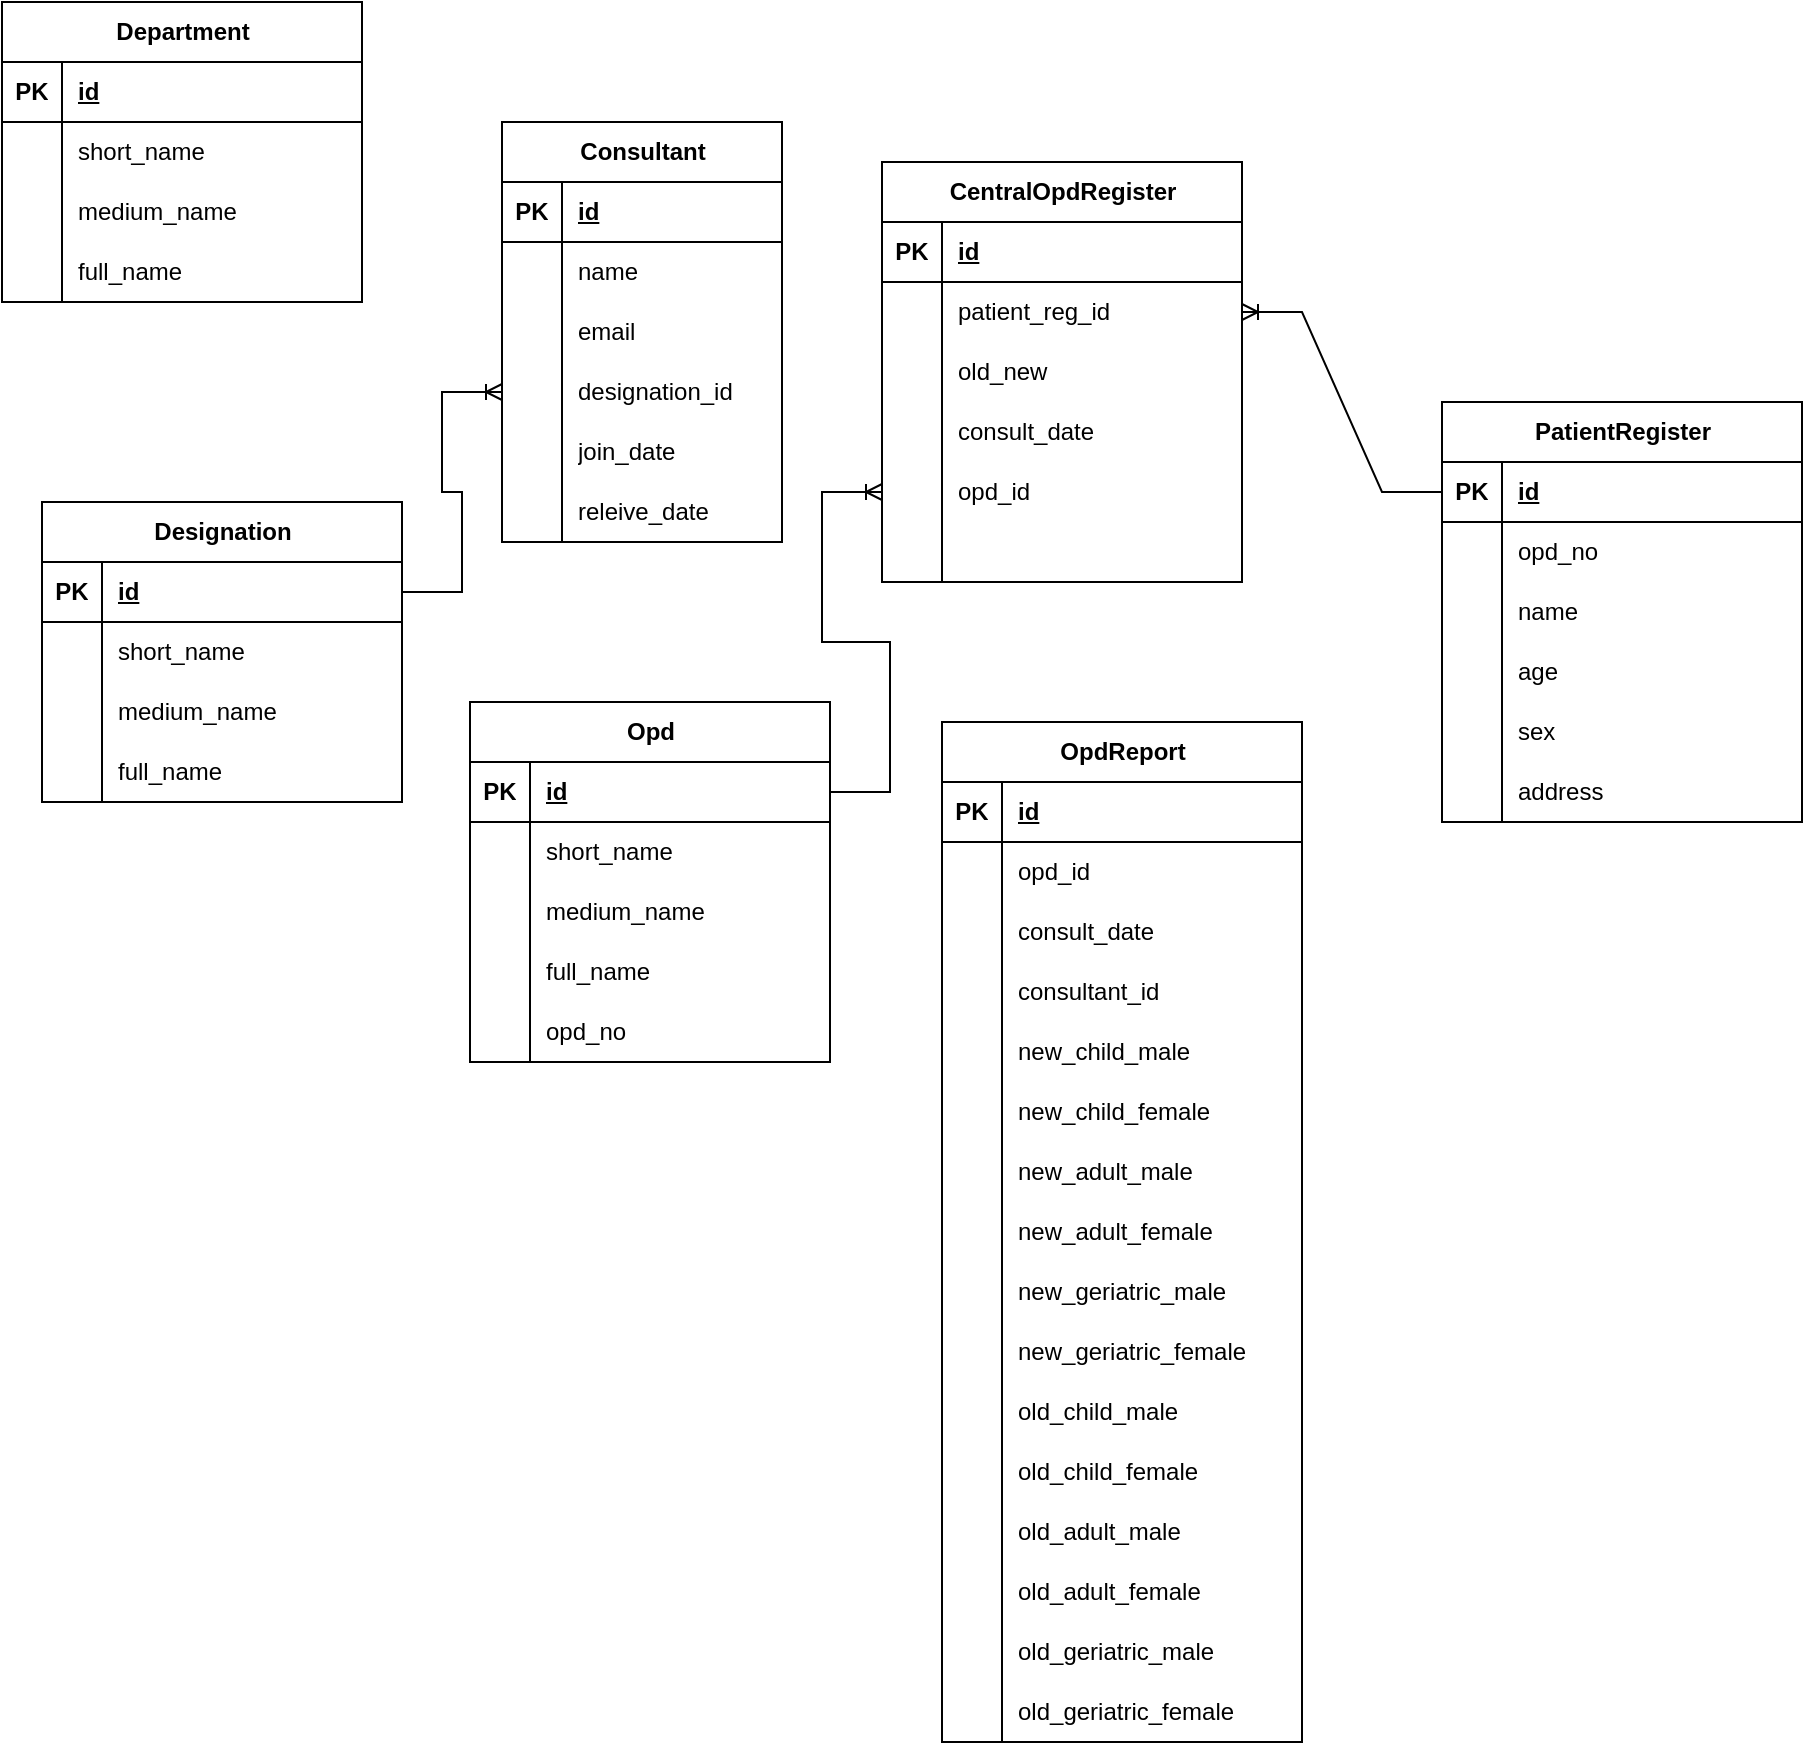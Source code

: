 <mxfile version="28.2.7">
  <diagram name="Page-1" id="kM_Ug7NjmoHM6ZXoYOjz">
    <mxGraphModel dx="872" dy="1608" grid="1" gridSize="10" guides="1" tooltips="1" connect="1" arrows="1" fold="1" page="1" pageScale="1" pageWidth="827" pageHeight="1169" math="0" shadow="0">
      <root>
        <mxCell id="0" />
        <mxCell id="1" parent="0" />
        <mxCell id="qLhRESPT3YSCcBWhPo7M-1" value="Department" style="shape=table;startSize=30;container=1;collapsible=1;childLayout=tableLayout;fixedRows=1;rowLines=0;fontStyle=1;align=center;resizeLast=1;html=1;" parent="1" vertex="1">
          <mxGeometry x="10" y="-1140" width="180" height="150" as="geometry" />
        </mxCell>
        <mxCell id="qLhRESPT3YSCcBWhPo7M-2" value="" style="shape=tableRow;horizontal=0;startSize=0;swimlaneHead=0;swimlaneBody=0;fillColor=none;collapsible=0;dropTarget=0;points=[[0,0.5],[1,0.5]];portConstraint=eastwest;top=0;left=0;right=0;bottom=1;" parent="qLhRESPT3YSCcBWhPo7M-1" vertex="1">
          <mxGeometry y="30" width="180" height="30" as="geometry" />
        </mxCell>
        <mxCell id="qLhRESPT3YSCcBWhPo7M-3" value="PK" style="shape=partialRectangle;connectable=0;fillColor=none;top=0;left=0;bottom=0;right=0;fontStyle=1;overflow=hidden;whiteSpace=wrap;html=1;" parent="qLhRESPT3YSCcBWhPo7M-2" vertex="1">
          <mxGeometry width="30" height="30" as="geometry">
            <mxRectangle width="30" height="30" as="alternateBounds" />
          </mxGeometry>
        </mxCell>
        <mxCell id="qLhRESPT3YSCcBWhPo7M-4" value="id" style="shape=partialRectangle;connectable=0;fillColor=none;top=0;left=0;bottom=0;right=0;align=left;spacingLeft=6;fontStyle=5;overflow=hidden;whiteSpace=wrap;html=1;" parent="qLhRESPT3YSCcBWhPo7M-2" vertex="1">
          <mxGeometry x="30" width="150" height="30" as="geometry">
            <mxRectangle width="150" height="30" as="alternateBounds" />
          </mxGeometry>
        </mxCell>
        <mxCell id="qLhRESPT3YSCcBWhPo7M-5" value="" style="shape=tableRow;horizontal=0;startSize=0;swimlaneHead=0;swimlaneBody=0;fillColor=none;collapsible=0;dropTarget=0;points=[[0,0.5],[1,0.5]];portConstraint=eastwest;top=0;left=0;right=0;bottom=0;" parent="qLhRESPT3YSCcBWhPo7M-1" vertex="1">
          <mxGeometry y="60" width="180" height="30" as="geometry" />
        </mxCell>
        <mxCell id="qLhRESPT3YSCcBWhPo7M-6" value="" style="shape=partialRectangle;connectable=0;fillColor=none;top=0;left=0;bottom=0;right=0;editable=1;overflow=hidden;whiteSpace=wrap;html=1;" parent="qLhRESPT3YSCcBWhPo7M-5" vertex="1">
          <mxGeometry width="30" height="30" as="geometry">
            <mxRectangle width="30" height="30" as="alternateBounds" />
          </mxGeometry>
        </mxCell>
        <mxCell id="qLhRESPT3YSCcBWhPo7M-7" value="short_name" style="shape=partialRectangle;connectable=0;fillColor=none;top=0;left=0;bottom=0;right=0;align=left;spacingLeft=6;overflow=hidden;whiteSpace=wrap;html=1;" parent="qLhRESPT3YSCcBWhPo7M-5" vertex="1">
          <mxGeometry x="30" width="150" height="30" as="geometry">
            <mxRectangle width="150" height="30" as="alternateBounds" />
          </mxGeometry>
        </mxCell>
        <mxCell id="qLhRESPT3YSCcBWhPo7M-8" value="" style="shape=tableRow;horizontal=0;startSize=0;swimlaneHead=0;swimlaneBody=0;fillColor=none;collapsible=0;dropTarget=0;points=[[0,0.5],[1,0.5]];portConstraint=eastwest;top=0;left=0;right=0;bottom=0;" parent="qLhRESPT3YSCcBWhPo7M-1" vertex="1">
          <mxGeometry y="90" width="180" height="30" as="geometry" />
        </mxCell>
        <mxCell id="qLhRESPT3YSCcBWhPo7M-9" value="" style="shape=partialRectangle;connectable=0;fillColor=none;top=0;left=0;bottom=0;right=0;editable=1;overflow=hidden;whiteSpace=wrap;html=1;" parent="qLhRESPT3YSCcBWhPo7M-8" vertex="1">
          <mxGeometry width="30" height="30" as="geometry">
            <mxRectangle width="30" height="30" as="alternateBounds" />
          </mxGeometry>
        </mxCell>
        <mxCell id="qLhRESPT3YSCcBWhPo7M-10" value="medium_name" style="shape=partialRectangle;connectable=0;fillColor=none;top=0;left=0;bottom=0;right=0;align=left;spacingLeft=6;overflow=hidden;whiteSpace=wrap;html=1;" parent="qLhRESPT3YSCcBWhPo7M-8" vertex="1">
          <mxGeometry x="30" width="150" height="30" as="geometry">
            <mxRectangle width="150" height="30" as="alternateBounds" />
          </mxGeometry>
        </mxCell>
        <mxCell id="qLhRESPT3YSCcBWhPo7M-11" value="" style="shape=tableRow;horizontal=0;startSize=0;swimlaneHead=0;swimlaneBody=0;fillColor=none;collapsible=0;dropTarget=0;points=[[0,0.5],[1,0.5]];portConstraint=eastwest;top=0;left=0;right=0;bottom=0;" parent="qLhRESPT3YSCcBWhPo7M-1" vertex="1">
          <mxGeometry y="120" width="180" height="30" as="geometry" />
        </mxCell>
        <mxCell id="qLhRESPT3YSCcBWhPo7M-12" value="" style="shape=partialRectangle;connectable=0;fillColor=none;top=0;left=0;bottom=0;right=0;editable=1;overflow=hidden;whiteSpace=wrap;html=1;" parent="qLhRESPT3YSCcBWhPo7M-11" vertex="1">
          <mxGeometry width="30" height="30" as="geometry">
            <mxRectangle width="30" height="30" as="alternateBounds" />
          </mxGeometry>
        </mxCell>
        <mxCell id="qLhRESPT3YSCcBWhPo7M-13" value="full_name" style="shape=partialRectangle;connectable=0;fillColor=none;top=0;left=0;bottom=0;right=0;align=left;spacingLeft=6;overflow=hidden;whiteSpace=wrap;html=1;" parent="qLhRESPT3YSCcBWhPo7M-11" vertex="1">
          <mxGeometry x="30" width="150" height="30" as="geometry">
            <mxRectangle width="150" height="30" as="alternateBounds" />
          </mxGeometry>
        </mxCell>
        <mxCell id="qLhRESPT3YSCcBWhPo7M-14" value="Consultant" style="shape=table;startSize=30;container=1;collapsible=1;childLayout=tableLayout;fixedRows=1;rowLines=0;fontStyle=1;align=center;resizeLast=1;html=1;" parent="1" vertex="1">
          <mxGeometry x="260" y="-1080" width="140" height="210" as="geometry" />
        </mxCell>
        <mxCell id="qLhRESPT3YSCcBWhPo7M-15" value="" style="shape=tableRow;horizontal=0;startSize=0;swimlaneHead=0;swimlaneBody=0;fillColor=none;collapsible=0;dropTarget=0;points=[[0,0.5],[1,0.5]];portConstraint=eastwest;top=0;left=0;right=0;bottom=1;" parent="qLhRESPT3YSCcBWhPo7M-14" vertex="1">
          <mxGeometry y="30" width="140" height="30" as="geometry" />
        </mxCell>
        <mxCell id="qLhRESPT3YSCcBWhPo7M-16" value="PK" style="shape=partialRectangle;connectable=0;fillColor=none;top=0;left=0;bottom=0;right=0;fontStyle=1;overflow=hidden;whiteSpace=wrap;html=1;" parent="qLhRESPT3YSCcBWhPo7M-15" vertex="1">
          <mxGeometry width="30" height="30" as="geometry">
            <mxRectangle width="30" height="30" as="alternateBounds" />
          </mxGeometry>
        </mxCell>
        <mxCell id="qLhRESPT3YSCcBWhPo7M-17" value="id" style="shape=partialRectangle;connectable=0;fillColor=none;top=0;left=0;bottom=0;right=0;align=left;spacingLeft=6;fontStyle=5;overflow=hidden;whiteSpace=wrap;html=1;" parent="qLhRESPT3YSCcBWhPo7M-15" vertex="1">
          <mxGeometry x="30" width="110" height="30" as="geometry">
            <mxRectangle width="110" height="30" as="alternateBounds" />
          </mxGeometry>
        </mxCell>
        <mxCell id="qLhRESPT3YSCcBWhPo7M-18" value="" style="shape=tableRow;horizontal=0;startSize=0;swimlaneHead=0;swimlaneBody=0;fillColor=none;collapsible=0;dropTarget=0;points=[[0,0.5],[1,0.5]];portConstraint=eastwest;top=0;left=0;right=0;bottom=0;" parent="qLhRESPT3YSCcBWhPo7M-14" vertex="1">
          <mxGeometry y="60" width="140" height="30" as="geometry" />
        </mxCell>
        <mxCell id="qLhRESPT3YSCcBWhPo7M-19" value="" style="shape=partialRectangle;connectable=0;fillColor=none;top=0;left=0;bottom=0;right=0;editable=1;overflow=hidden;whiteSpace=wrap;html=1;" parent="qLhRESPT3YSCcBWhPo7M-18" vertex="1">
          <mxGeometry width="30" height="30" as="geometry">
            <mxRectangle width="30" height="30" as="alternateBounds" />
          </mxGeometry>
        </mxCell>
        <mxCell id="qLhRESPT3YSCcBWhPo7M-20" value="name" style="shape=partialRectangle;connectable=0;fillColor=none;top=0;left=0;bottom=0;right=0;align=left;spacingLeft=6;overflow=hidden;whiteSpace=wrap;html=1;" parent="qLhRESPT3YSCcBWhPo7M-18" vertex="1">
          <mxGeometry x="30" width="110" height="30" as="geometry">
            <mxRectangle width="110" height="30" as="alternateBounds" />
          </mxGeometry>
        </mxCell>
        <mxCell id="qLhRESPT3YSCcBWhPo7M-21" value="" style="shape=tableRow;horizontal=0;startSize=0;swimlaneHead=0;swimlaneBody=0;fillColor=none;collapsible=0;dropTarget=0;points=[[0,0.5],[1,0.5]];portConstraint=eastwest;top=0;left=0;right=0;bottom=0;" parent="qLhRESPT3YSCcBWhPo7M-14" vertex="1">
          <mxGeometry y="90" width="140" height="30" as="geometry" />
        </mxCell>
        <mxCell id="qLhRESPT3YSCcBWhPo7M-22" value="" style="shape=partialRectangle;connectable=0;fillColor=none;top=0;left=0;bottom=0;right=0;editable=1;overflow=hidden;whiteSpace=wrap;html=1;" parent="qLhRESPT3YSCcBWhPo7M-21" vertex="1">
          <mxGeometry width="30" height="30" as="geometry">
            <mxRectangle width="30" height="30" as="alternateBounds" />
          </mxGeometry>
        </mxCell>
        <mxCell id="qLhRESPT3YSCcBWhPo7M-23" value="email" style="shape=partialRectangle;connectable=0;fillColor=none;top=0;left=0;bottom=0;right=0;align=left;spacingLeft=6;overflow=hidden;whiteSpace=wrap;html=1;" parent="qLhRESPT3YSCcBWhPo7M-21" vertex="1">
          <mxGeometry x="30" width="110" height="30" as="geometry">
            <mxRectangle width="110" height="30" as="alternateBounds" />
          </mxGeometry>
        </mxCell>
        <mxCell id="qLhRESPT3YSCcBWhPo7M-24" value="" style="shape=tableRow;horizontal=0;startSize=0;swimlaneHead=0;swimlaneBody=0;fillColor=none;collapsible=0;dropTarget=0;points=[[0,0.5],[1,0.5]];portConstraint=eastwest;top=0;left=0;right=0;bottom=0;" parent="qLhRESPT3YSCcBWhPo7M-14" vertex="1">
          <mxGeometry y="120" width="140" height="30" as="geometry" />
        </mxCell>
        <mxCell id="qLhRESPT3YSCcBWhPo7M-25" value="" style="shape=partialRectangle;connectable=0;fillColor=none;top=0;left=0;bottom=0;right=0;editable=1;overflow=hidden;whiteSpace=wrap;html=1;" parent="qLhRESPT3YSCcBWhPo7M-24" vertex="1">
          <mxGeometry width="30" height="30" as="geometry">
            <mxRectangle width="30" height="30" as="alternateBounds" />
          </mxGeometry>
        </mxCell>
        <mxCell id="qLhRESPT3YSCcBWhPo7M-26" value="designation_id" style="shape=partialRectangle;connectable=0;fillColor=none;top=0;left=0;bottom=0;right=0;align=left;spacingLeft=6;overflow=hidden;whiteSpace=wrap;html=1;" parent="qLhRESPT3YSCcBWhPo7M-24" vertex="1">
          <mxGeometry x="30" width="110" height="30" as="geometry">
            <mxRectangle width="110" height="30" as="alternateBounds" />
          </mxGeometry>
        </mxCell>
        <mxCell id="H5Pm9PJOhYa0HU-r9Cec-1" value="" style="shape=tableRow;horizontal=0;startSize=0;swimlaneHead=0;swimlaneBody=0;fillColor=none;collapsible=0;dropTarget=0;points=[[0,0.5],[1,0.5]];portConstraint=eastwest;top=0;left=0;right=0;bottom=0;" parent="qLhRESPT3YSCcBWhPo7M-14" vertex="1">
          <mxGeometry y="150" width="140" height="30" as="geometry" />
        </mxCell>
        <mxCell id="H5Pm9PJOhYa0HU-r9Cec-2" value="" style="shape=partialRectangle;connectable=0;fillColor=none;top=0;left=0;bottom=0;right=0;editable=1;overflow=hidden;whiteSpace=wrap;html=1;" parent="H5Pm9PJOhYa0HU-r9Cec-1" vertex="1">
          <mxGeometry width="30" height="30" as="geometry">
            <mxRectangle width="30" height="30" as="alternateBounds" />
          </mxGeometry>
        </mxCell>
        <mxCell id="H5Pm9PJOhYa0HU-r9Cec-3" value="join_date" style="shape=partialRectangle;connectable=0;fillColor=none;top=0;left=0;bottom=0;right=0;align=left;spacingLeft=6;overflow=hidden;whiteSpace=wrap;html=1;" parent="H5Pm9PJOhYa0HU-r9Cec-1" vertex="1">
          <mxGeometry x="30" width="110" height="30" as="geometry">
            <mxRectangle width="110" height="30" as="alternateBounds" />
          </mxGeometry>
        </mxCell>
        <mxCell id="H5Pm9PJOhYa0HU-r9Cec-4" value="" style="shape=tableRow;horizontal=0;startSize=0;swimlaneHead=0;swimlaneBody=0;fillColor=none;collapsible=0;dropTarget=0;points=[[0,0.5],[1,0.5]];portConstraint=eastwest;top=0;left=0;right=0;bottom=0;" parent="qLhRESPT3YSCcBWhPo7M-14" vertex="1">
          <mxGeometry y="180" width="140" height="30" as="geometry" />
        </mxCell>
        <mxCell id="H5Pm9PJOhYa0HU-r9Cec-5" value="" style="shape=partialRectangle;connectable=0;fillColor=none;top=0;left=0;bottom=0;right=0;editable=1;overflow=hidden;whiteSpace=wrap;html=1;" parent="H5Pm9PJOhYa0HU-r9Cec-4" vertex="1">
          <mxGeometry width="30" height="30" as="geometry">
            <mxRectangle width="30" height="30" as="alternateBounds" />
          </mxGeometry>
        </mxCell>
        <mxCell id="H5Pm9PJOhYa0HU-r9Cec-6" value="releive_date" style="shape=partialRectangle;connectable=0;fillColor=none;top=0;left=0;bottom=0;right=0;align=left;spacingLeft=6;overflow=hidden;whiteSpace=wrap;html=1;" parent="H5Pm9PJOhYa0HU-r9Cec-4" vertex="1">
          <mxGeometry x="30" width="110" height="30" as="geometry">
            <mxRectangle width="110" height="30" as="alternateBounds" />
          </mxGeometry>
        </mxCell>
        <mxCell id="H5Pm9PJOhYa0HU-r9Cec-7" value="PatientRegister" style="shape=table;startSize=30;container=1;collapsible=1;childLayout=tableLayout;fixedRows=1;rowLines=0;fontStyle=1;align=center;resizeLast=1;html=1;" parent="1" vertex="1">
          <mxGeometry x="730" y="-940" width="180" height="210" as="geometry" />
        </mxCell>
        <mxCell id="H5Pm9PJOhYa0HU-r9Cec-8" value="" style="shape=tableRow;horizontal=0;startSize=0;swimlaneHead=0;swimlaneBody=0;fillColor=none;collapsible=0;dropTarget=0;points=[[0,0.5],[1,0.5]];portConstraint=eastwest;top=0;left=0;right=0;bottom=1;" parent="H5Pm9PJOhYa0HU-r9Cec-7" vertex="1">
          <mxGeometry y="30" width="180" height="30" as="geometry" />
        </mxCell>
        <mxCell id="H5Pm9PJOhYa0HU-r9Cec-9" value="PK" style="shape=partialRectangle;connectable=0;fillColor=none;top=0;left=0;bottom=0;right=0;fontStyle=1;overflow=hidden;whiteSpace=wrap;html=1;" parent="H5Pm9PJOhYa0HU-r9Cec-8" vertex="1">
          <mxGeometry width="30" height="30" as="geometry">
            <mxRectangle width="30" height="30" as="alternateBounds" />
          </mxGeometry>
        </mxCell>
        <mxCell id="H5Pm9PJOhYa0HU-r9Cec-10" value="id" style="shape=partialRectangle;connectable=0;fillColor=none;top=0;left=0;bottom=0;right=0;align=left;spacingLeft=6;fontStyle=5;overflow=hidden;whiteSpace=wrap;html=1;" parent="H5Pm9PJOhYa0HU-r9Cec-8" vertex="1">
          <mxGeometry x="30" width="150" height="30" as="geometry">
            <mxRectangle width="150" height="30" as="alternateBounds" />
          </mxGeometry>
        </mxCell>
        <mxCell id="Bh86Hbr2sYP8bUV7_Pff-17" value="" style="shape=tableRow;horizontal=0;startSize=0;swimlaneHead=0;swimlaneBody=0;fillColor=none;collapsible=0;dropTarget=0;points=[[0,0.5],[1,0.5]];portConstraint=eastwest;top=0;left=0;right=0;bottom=0;" vertex="1" parent="H5Pm9PJOhYa0HU-r9Cec-7">
          <mxGeometry y="60" width="180" height="30" as="geometry" />
        </mxCell>
        <mxCell id="Bh86Hbr2sYP8bUV7_Pff-18" value="" style="shape=partialRectangle;connectable=0;fillColor=none;top=0;left=0;bottom=0;right=0;editable=1;overflow=hidden;whiteSpace=wrap;html=1;" vertex="1" parent="Bh86Hbr2sYP8bUV7_Pff-17">
          <mxGeometry width="30" height="30" as="geometry">
            <mxRectangle width="30" height="30" as="alternateBounds" />
          </mxGeometry>
        </mxCell>
        <mxCell id="Bh86Hbr2sYP8bUV7_Pff-19" value="opd_no" style="shape=partialRectangle;connectable=0;fillColor=none;top=0;left=0;bottom=0;right=0;align=left;spacingLeft=6;overflow=hidden;whiteSpace=wrap;html=1;" vertex="1" parent="Bh86Hbr2sYP8bUV7_Pff-17">
          <mxGeometry x="30" width="150" height="30" as="geometry">
            <mxRectangle width="150" height="30" as="alternateBounds" />
          </mxGeometry>
        </mxCell>
        <mxCell id="H5Pm9PJOhYa0HU-r9Cec-11" value="" style="shape=tableRow;horizontal=0;startSize=0;swimlaneHead=0;swimlaneBody=0;fillColor=none;collapsible=0;dropTarget=0;points=[[0,0.5],[1,0.5]];portConstraint=eastwest;top=0;left=0;right=0;bottom=0;" parent="H5Pm9PJOhYa0HU-r9Cec-7" vertex="1">
          <mxGeometry y="90" width="180" height="30" as="geometry" />
        </mxCell>
        <mxCell id="H5Pm9PJOhYa0HU-r9Cec-12" value="" style="shape=partialRectangle;connectable=0;fillColor=none;top=0;left=0;bottom=0;right=0;editable=1;overflow=hidden;whiteSpace=wrap;html=1;" parent="H5Pm9PJOhYa0HU-r9Cec-11" vertex="1">
          <mxGeometry width="30" height="30" as="geometry">
            <mxRectangle width="30" height="30" as="alternateBounds" />
          </mxGeometry>
        </mxCell>
        <mxCell id="H5Pm9PJOhYa0HU-r9Cec-13" value="name" style="shape=partialRectangle;connectable=0;fillColor=none;top=0;left=0;bottom=0;right=0;align=left;spacingLeft=6;overflow=hidden;whiteSpace=wrap;html=1;" parent="H5Pm9PJOhYa0HU-r9Cec-11" vertex="1">
          <mxGeometry x="30" width="150" height="30" as="geometry">
            <mxRectangle width="150" height="30" as="alternateBounds" />
          </mxGeometry>
        </mxCell>
        <mxCell id="H5Pm9PJOhYa0HU-r9Cec-14" value="" style="shape=tableRow;horizontal=0;startSize=0;swimlaneHead=0;swimlaneBody=0;fillColor=none;collapsible=0;dropTarget=0;points=[[0,0.5],[1,0.5]];portConstraint=eastwest;top=0;left=0;right=0;bottom=0;" parent="H5Pm9PJOhYa0HU-r9Cec-7" vertex="1">
          <mxGeometry y="120" width="180" height="30" as="geometry" />
        </mxCell>
        <mxCell id="H5Pm9PJOhYa0HU-r9Cec-15" value="" style="shape=partialRectangle;connectable=0;fillColor=none;top=0;left=0;bottom=0;right=0;editable=1;overflow=hidden;whiteSpace=wrap;html=1;" parent="H5Pm9PJOhYa0HU-r9Cec-14" vertex="1">
          <mxGeometry width="30" height="30" as="geometry">
            <mxRectangle width="30" height="30" as="alternateBounds" />
          </mxGeometry>
        </mxCell>
        <mxCell id="H5Pm9PJOhYa0HU-r9Cec-16" value="age" style="shape=partialRectangle;connectable=0;fillColor=none;top=0;left=0;bottom=0;right=0;align=left;spacingLeft=6;overflow=hidden;whiteSpace=wrap;html=1;" parent="H5Pm9PJOhYa0HU-r9Cec-14" vertex="1">
          <mxGeometry x="30" width="150" height="30" as="geometry">
            <mxRectangle width="150" height="30" as="alternateBounds" />
          </mxGeometry>
        </mxCell>
        <mxCell id="H5Pm9PJOhYa0HU-r9Cec-17" value="" style="shape=tableRow;horizontal=0;startSize=0;swimlaneHead=0;swimlaneBody=0;fillColor=none;collapsible=0;dropTarget=0;points=[[0,0.5],[1,0.5]];portConstraint=eastwest;top=0;left=0;right=0;bottom=0;" parent="H5Pm9PJOhYa0HU-r9Cec-7" vertex="1">
          <mxGeometry y="150" width="180" height="30" as="geometry" />
        </mxCell>
        <mxCell id="H5Pm9PJOhYa0HU-r9Cec-18" value="" style="shape=partialRectangle;connectable=0;fillColor=none;top=0;left=0;bottom=0;right=0;editable=1;overflow=hidden;whiteSpace=wrap;html=1;" parent="H5Pm9PJOhYa0HU-r9Cec-17" vertex="1">
          <mxGeometry width="30" height="30" as="geometry">
            <mxRectangle width="30" height="30" as="alternateBounds" />
          </mxGeometry>
        </mxCell>
        <mxCell id="H5Pm9PJOhYa0HU-r9Cec-19" value="sex" style="shape=partialRectangle;connectable=0;fillColor=none;top=0;left=0;bottom=0;right=0;align=left;spacingLeft=6;overflow=hidden;whiteSpace=wrap;html=1;" parent="H5Pm9PJOhYa0HU-r9Cec-17" vertex="1">
          <mxGeometry x="30" width="150" height="30" as="geometry">
            <mxRectangle width="150" height="30" as="alternateBounds" />
          </mxGeometry>
        </mxCell>
        <mxCell id="Bh86Hbr2sYP8bUV7_Pff-20" value="" style="shape=tableRow;horizontal=0;startSize=0;swimlaneHead=0;swimlaneBody=0;fillColor=none;collapsible=0;dropTarget=0;points=[[0,0.5],[1,0.5]];portConstraint=eastwest;top=0;left=0;right=0;bottom=0;" vertex="1" parent="H5Pm9PJOhYa0HU-r9Cec-7">
          <mxGeometry y="180" width="180" height="30" as="geometry" />
        </mxCell>
        <mxCell id="Bh86Hbr2sYP8bUV7_Pff-21" value="" style="shape=partialRectangle;connectable=0;fillColor=none;top=0;left=0;bottom=0;right=0;editable=1;overflow=hidden;whiteSpace=wrap;html=1;" vertex="1" parent="Bh86Hbr2sYP8bUV7_Pff-20">
          <mxGeometry width="30" height="30" as="geometry">
            <mxRectangle width="30" height="30" as="alternateBounds" />
          </mxGeometry>
        </mxCell>
        <mxCell id="Bh86Hbr2sYP8bUV7_Pff-22" value="address" style="shape=partialRectangle;connectable=0;fillColor=none;top=0;left=0;bottom=0;right=0;align=left;spacingLeft=6;overflow=hidden;whiteSpace=wrap;html=1;" vertex="1" parent="Bh86Hbr2sYP8bUV7_Pff-20">
          <mxGeometry x="30" width="150" height="30" as="geometry">
            <mxRectangle width="150" height="30" as="alternateBounds" />
          </mxGeometry>
        </mxCell>
        <mxCell id="H5Pm9PJOhYa0HU-r9Cec-20" value="Designation" style="shape=table;startSize=30;container=1;collapsible=1;childLayout=tableLayout;fixedRows=1;rowLines=0;fontStyle=1;align=center;resizeLast=1;html=1;" parent="1" vertex="1">
          <mxGeometry x="30" y="-890" width="180" height="150" as="geometry" />
        </mxCell>
        <mxCell id="H5Pm9PJOhYa0HU-r9Cec-21" value="" style="shape=tableRow;horizontal=0;startSize=0;swimlaneHead=0;swimlaneBody=0;fillColor=none;collapsible=0;dropTarget=0;points=[[0,0.5],[1,0.5]];portConstraint=eastwest;top=0;left=0;right=0;bottom=1;" parent="H5Pm9PJOhYa0HU-r9Cec-20" vertex="1">
          <mxGeometry y="30" width="180" height="30" as="geometry" />
        </mxCell>
        <mxCell id="H5Pm9PJOhYa0HU-r9Cec-22" value="PK" style="shape=partialRectangle;connectable=0;fillColor=none;top=0;left=0;bottom=0;right=0;fontStyle=1;overflow=hidden;whiteSpace=wrap;html=1;" parent="H5Pm9PJOhYa0HU-r9Cec-21" vertex="1">
          <mxGeometry width="30" height="30" as="geometry">
            <mxRectangle width="30" height="30" as="alternateBounds" />
          </mxGeometry>
        </mxCell>
        <mxCell id="H5Pm9PJOhYa0HU-r9Cec-23" value="id" style="shape=partialRectangle;connectable=0;fillColor=none;top=0;left=0;bottom=0;right=0;align=left;spacingLeft=6;fontStyle=5;overflow=hidden;whiteSpace=wrap;html=1;" parent="H5Pm9PJOhYa0HU-r9Cec-21" vertex="1">
          <mxGeometry x="30" width="150" height="30" as="geometry">
            <mxRectangle width="150" height="30" as="alternateBounds" />
          </mxGeometry>
        </mxCell>
        <mxCell id="H5Pm9PJOhYa0HU-r9Cec-24" value="" style="shape=tableRow;horizontal=0;startSize=0;swimlaneHead=0;swimlaneBody=0;fillColor=none;collapsible=0;dropTarget=0;points=[[0,0.5],[1,0.5]];portConstraint=eastwest;top=0;left=0;right=0;bottom=0;" parent="H5Pm9PJOhYa0HU-r9Cec-20" vertex="1">
          <mxGeometry y="60" width="180" height="30" as="geometry" />
        </mxCell>
        <mxCell id="H5Pm9PJOhYa0HU-r9Cec-25" value="" style="shape=partialRectangle;connectable=0;fillColor=none;top=0;left=0;bottom=0;right=0;editable=1;overflow=hidden;whiteSpace=wrap;html=1;" parent="H5Pm9PJOhYa0HU-r9Cec-24" vertex="1">
          <mxGeometry width="30" height="30" as="geometry">
            <mxRectangle width="30" height="30" as="alternateBounds" />
          </mxGeometry>
        </mxCell>
        <mxCell id="H5Pm9PJOhYa0HU-r9Cec-26" value="short_name" style="shape=partialRectangle;connectable=0;fillColor=none;top=0;left=0;bottom=0;right=0;align=left;spacingLeft=6;overflow=hidden;whiteSpace=wrap;html=1;" parent="H5Pm9PJOhYa0HU-r9Cec-24" vertex="1">
          <mxGeometry x="30" width="150" height="30" as="geometry">
            <mxRectangle width="150" height="30" as="alternateBounds" />
          </mxGeometry>
        </mxCell>
        <mxCell id="H5Pm9PJOhYa0HU-r9Cec-27" value="" style="shape=tableRow;horizontal=0;startSize=0;swimlaneHead=0;swimlaneBody=0;fillColor=none;collapsible=0;dropTarget=0;points=[[0,0.5],[1,0.5]];portConstraint=eastwest;top=0;left=0;right=0;bottom=0;" parent="H5Pm9PJOhYa0HU-r9Cec-20" vertex="1">
          <mxGeometry y="90" width="180" height="30" as="geometry" />
        </mxCell>
        <mxCell id="H5Pm9PJOhYa0HU-r9Cec-28" value="" style="shape=partialRectangle;connectable=0;fillColor=none;top=0;left=0;bottom=0;right=0;editable=1;overflow=hidden;whiteSpace=wrap;html=1;" parent="H5Pm9PJOhYa0HU-r9Cec-27" vertex="1">
          <mxGeometry width="30" height="30" as="geometry">
            <mxRectangle width="30" height="30" as="alternateBounds" />
          </mxGeometry>
        </mxCell>
        <mxCell id="H5Pm9PJOhYa0HU-r9Cec-29" value="medium_name" style="shape=partialRectangle;connectable=0;fillColor=none;top=0;left=0;bottom=0;right=0;align=left;spacingLeft=6;overflow=hidden;whiteSpace=wrap;html=1;" parent="H5Pm9PJOhYa0HU-r9Cec-27" vertex="1">
          <mxGeometry x="30" width="150" height="30" as="geometry">
            <mxRectangle width="150" height="30" as="alternateBounds" />
          </mxGeometry>
        </mxCell>
        <mxCell id="H5Pm9PJOhYa0HU-r9Cec-30" value="" style="shape=tableRow;horizontal=0;startSize=0;swimlaneHead=0;swimlaneBody=0;fillColor=none;collapsible=0;dropTarget=0;points=[[0,0.5],[1,0.5]];portConstraint=eastwest;top=0;left=0;right=0;bottom=0;" parent="H5Pm9PJOhYa0HU-r9Cec-20" vertex="1">
          <mxGeometry y="120" width="180" height="30" as="geometry" />
        </mxCell>
        <mxCell id="H5Pm9PJOhYa0HU-r9Cec-31" value="" style="shape=partialRectangle;connectable=0;fillColor=none;top=0;left=0;bottom=0;right=0;editable=1;overflow=hidden;whiteSpace=wrap;html=1;" parent="H5Pm9PJOhYa0HU-r9Cec-30" vertex="1">
          <mxGeometry width="30" height="30" as="geometry">
            <mxRectangle width="30" height="30" as="alternateBounds" />
          </mxGeometry>
        </mxCell>
        <mxCell id="H5Pm9PJOhYa0HU-r9Cec-32" value="full_name" style="shape=partialRectangle;connectable=0;fillColor=none;top=0;left=0;bottom=0;right=0;align=left;spacingLeft=6;overflow=hidden;whiteSpace=wrap;html=1;" parent="H5Pm9PJOhYa0HU-r9Cec-30" vertex="1">
          <mxGeometry x="30" width="150" height="30" as="geometry">
            <mxRectangle width="150" height="30" as="alternateBounds" />
          </mxGeometry>
        </mxCell>
        <mxCell id="H5Pm9PJOhYa0HU-r9Cec-34" value="" style="edgeStyle=entityRelationEdgeStyle;fontSize=12;html=1;endArrow=ERoneToMany;rounded=0;exitX=1;exitY=0.5;exitDx=0;exitDy=0;" parent="1" source="H5Pm9PJOhYa0HU-r9Cec-21" target="qLhRESPT3YSCcBWhPo7M-24" edge="1">
          <mxGeometry width="100" height="100" relative="1" as="geometry">
            <mxPoint x="210" y="165" as="sourcePoint" />
            <mxPoint x="290" y="80" as="targetPoint" />
          </mxGeometry>
        </mxCell>
        <mxCell id="Bh86Hbr2sYP8bUV7_Pff-1" value="Opd" style="shape=table;startSize=30;container=1;collapsible=1;childLayout=tableLayout;fixedRows=1;rowLines=0;fontStyle=1;align=center;resizeLast=1;html=1;" vertex="1" parent="1">
          <mxGeometry x="244" y="-790" width="180" height="180" as="geometry" />
        </mxCell>
        <mxCell id="Bh86Hbr2sYP8bUV7_Pff-2" value="" style="shape=tableRow;horizontal=0;startSize=0;swimlaneHead=0;swimlaneBody=0;fillColor=none;collapsible=0;dropTarget=0;points=[[0,0.5],[1,0.5]];portConstraint=eastwest;top=0;left=0;right=0;bottom=1;" vertex="1" parent="Bh86Hbr2sYP8bUV7_Pff-1">
          <mxGeometry y="30" width="180" height="30" as="geometry" />
        </mxCell>
        <mxCell id="Bh86Hbr2sYP8bUV7_Pff-3" value="PK" style="shape=partialRectangle;connectable=0;fillColor=none;top=0;left=0;bottom=0;right=0;fontStyle=1;overflow=hidden;whiteSpace=wrap;html=1;" vertex="1" parent="Bh86Hbr2sYP8bUV7_Pff-2">
          <mxGeometry width="30" height="30" as="geometry">
            <mxRectangle width="30" height="30" as="alternateBounds" />
          </mxGeometry>
        </mxCell>
        <mxCell id="Bh86Hbr2sYP8bUV7_Pff-4" value="id" style="shape=partialRectangle;connectable=0;fillColor=none;top=0;left=0;bottom=0;right=0;align=left;spacingLeft=6;fontStyle=5;overflow=hidden;whiteSpace=wrap;html=1;" vertex="1" parent="Bh86Hbr2sYP8bUV7_Pff-2">
          <mxGeometry x="30" width="150" height="30" as="geometry">
            <mxRectangle width="150" height="30" as="alternateBounds" />
          </mxGeometry>
        </mxCell>
        <mxCell id="Bh86Hbr2sYP8bUV7_Pff-5" value="" style="shape=tableRow;horizontal=0;startSize=0;swimlaneHead=0;swimlaneBody=0;fillColor=none;collapsible=0;dropTarget=0;points=[[0,0.5],[1,0.5]];portConstraint=eastwest;top=0;left=0;right=0;bottom=0;" vertex="1" parent="Bh86Hbr2sYP8bUV7_Pff-1">
          <mxGeometry y="60" width="180" height="30" as="geometry" />
        </mxCell>
        <mxCell id="Bh86Hbr2sYP8bUV7_Pff-6" value="" style="shape=partialRectangle;connectable=0;fillColor=none;top=0;left=0;bottom=0;right=0;editable=1;overflow=hidden;whiteSpace=wrap;html=1;" vertex="1" parent="Bh86Hbr2sYP8bUV7_Pff-5">
          <mxGeometry width="30" height="30" as="geometry">
            <mxRectangle width="30" height="30" as="alternateBounds" />
          </mxGeometry>
        </mxCell>
        <mxCell id="Bh86Hbr2sYP8bUV7_Pff-7" value="short_name" style="shape=partialRectangle;connectable=0;fillColor=none;top=0;left=0;bottom=0;right=0;align=left;spacingLeft=6;overflow=hidden;whiteSpace=wrap;html=1;" vertex="1" parent="Bh86Hbr2sYP8bUV7_Pff-5">
          <mxGeometry x="30" width="150" height="30" as="geometry">
            <mxRectangle width="150" height="30" as="alternateBounds" />
          </mxGeometry>
        </mxCell>
        <mxCell id="Bh86Hbr2sYP8bUV7_Pff-8" value="" style="shape=tableRow;horizontal=0;startSize=0;swimlaneHead=0;swimlaneBody=0;fillColor=none;collapsible=0;dropTarget=0;points=[[0,0.5],[1,0.5]];portConstraint=eastwest;top=0;left=0;right=0;bottom=0;" vertex="1" parent="Bh86Hbr2sYP8bUV7_Pff-1">
          <mxGeometry y="90" width="180" height="30" as="geometry" />
        </mxCell>
        <mxCell id="Bh86Hbr2sYP8bUV7_Pff-9" value="" style="shape=partialRectangle;connectable=0;fillColor=none;top=0;left=0;bottom=0;right=0;editable=1;overflow=hidden;whiteSpace=wrap;html=1;" vertex="1" parent="Bh86Hbr2sYP8bUV7_Pff-8">
          <mxGeometry width="30" height="30" as="geometry">
            <mxRectangle width="30" height="30" as="alternateBounds" />
          </mxGeometry>
        </mxCell>
        <mxCell id="Bh86Hbr2sYP8bUV7_Pff-10" value="medium_name" style="shape=partialRectangle;connectable=0;fillColor=none;top=0;left=0;bottom=0;right=0;align=left;spacingLeft=6;overflow=hidden;whiteSpace=wrap;html=1;" vertex="1" parent="Bh86Hbr2sYP8bUV7_Pff-8">
          <mxGeometry x="30" width="150" height="30" as="geometry">
            <mxRectangle width="150" height="30" as="alternateBounds" />
          </mxGeometry>
        </mxCell>
        <mxCell id="Bh86Hbr2sYP8bUV7_Pff-11" value="" style="shape=tableRow;horizontal=0;startSize=0;swimlaneHead=0;swimlaneBody=0;fillColor=none;collapsible=0;dropTarget=0;points=[[0,0.5],[1,0.5]];portConstraint=eastwest;top=0;left=0;right=0;bottom=0;" vertex="1" parent="Bh86Hbr2sYP8bUV7_Pff-1">
          <mxGeometry y="120" width="180" height="30" as="geometry" />
        </mxCell>
        <mxCell id="Bh86Hbr2sYP8bUV7_Pff-12" value="" style="shape=partialRectangle;connectable=0;fillColor=none;top=0;left=0;bottom=0;right=0;editable=1;overflow=hidden;whiteSpace=wrap;html=1;" vertex="1" parent="Bh86Hbr2sYP8bUV7_Pff-11">
          <mxGeometry width="30" height="30" as="geometry">
            <mxRectangle width="30" height="30" as="alternateBounds" />
          </mxGeometry>
        </mxCell>
        <mxCell id="Bh86Hbr2sYP8bUV7_Pff-13" value="full_name" style="shape=partialRectangle;connectable=0;fillColor=none;top=0;left=0;bottom=0;right=0;align=left;spacingLeft=6;overflow=hidden;whiteSpace=wrap;html=1;" vertex="1" parent="Bh86Hbr2sYP8bUV7_Pff-11">
          <mxGeometry x="30" width="150" height="30" as="geometry">
            <mxRectangle width="150" height="30" as="alternateBounds" />
          </mxGeometry>
        </mxCell>
        <mxCell id="Bh86Hbr2sYP8bUV7_Pff-14" value="" style="shape=tableRow;horizontal=0;startSize=0;swimlaneHead=0;swimlaneBody=0;fillColor=none;collapsible=0;dropTarget=0;points=[[0,0.5],[1,0.5]];portConstraint=eastwest;top=0;left=0;right=0;bottom=0;" vertex="1" parent="Bh86Hbr2sYP8bUV7_Pff-1">
          <mxGeometry y="150" width="180" height="30" as="geometry" />
        </mxCell>
        <mxCell id="Bh86Hbr2sYP8bUV7_Pff-15" value="" style="shape=partialRectangle;connectable=0;fillColor=none;top=0;left=0;bottom=0;right=0;editable=1;overflow=hidden;whiteSpace=wrap;html=1;" vertex="1" parent="Bh86Hbr2sYP8bUV7_Pff-14">
          <mxGeometry width="30" height="30" as="geometry">
            <mxRectangle width="30" height="30" as="alternateBounds" />
          </mxGeometry>
        </mxCell>
        <mxCell id="Bh86Hbr2sYP8bUV7_Pff-16" value="opd_no" style="shape=partialRectangle;connectable=0;fillColor=none;top=0;left=0;bottom=0;right=0;align=left;spacingLeft=6;overflow=hidden;whiteSpace=wrap;html=1;" vertex="1" parent="Bh86Hbr2sYP8bUV7_Pff-14">
          <mxGeometry x="30" width="150" height="30" as="geometry">
            <mxRectangle width="150" height="30" as="alternateBounds" />
          </mxGeometry>
        </mxCell>
        <mxCell id="Bh86Hbr2sYP8bUV7_Pff-23" value="CentralOpdRegister" style="shape=table;startSize=30;container=1;collapsible=1;childLayout=tableLayout;fixedRows=1;rowLines=0;fontStyle=1;align=center;resizeLast=1;html=1;" vertex="1" parent="1">
          <mxGeometry x="450" y="-1060" width="180" height="210" as="geometry" />
        </mxCell>
        <mxCell id="Bh86Hbr2sYP8bUV7_Pff-24" value="" style="shape=tableRow;horizontal=0;startSize=0;swimlaneHead=0;swimlaneBody=0;fillColor=none;collapsible=0;dropTarget=0;points=[[0,0.5],[1,0.5]];portConstraint=eastwest;top=0;left=0;right=0;bottom=1;" vertex="1" parent="Bh86Hbr2sYP8bUV7_Pff-23">
          <mxGeometry y="30" width="180" height="30" as="geometry" />
        </mxCell>
        <mxCell id="Bh86Hbr2sYP8bUV7_Pff-25" value="PK" style="shape=partialRectangle;connectable=0;fillColor=none;top=0;left=0;bottom=0;right=0;fontStyle=1;overflow=hidden;whiteSpace=wrap;html=1;" vertex="1" parent="Bh86Hbr2sYP8bUV7_Pff-24">
          <mxGeometry width="30" height="30" as="geometry">
            <mxRectangle width="30" height="30" as="alternateBounds" />
          </mxGeometry>
        </mxCell>
        <mxCell id="Bh86Hbr2sYP8bUV7_Pff-26" value="id" style="shape=partialRectangle;connectable=0;fillColor=none;top=0;left=0;bottom=0;right=0;align=left;spacingLeft=6;fontStyle=5;overflow=hidden;whiteSpace=wrap;html=1;" vertex="1" parent="Bh86Hbr2sYP8bUV7_Pff-24">
          <mxGeometry x="30" width="150" height="30" as="geometry">
            <mxRectangle width="150" height="30" as="alternateBounds" />
          </mxGeometry>
        </mxCell>
        <mxCell id="Bh86Hbr2sYP8bUV7_Pff-27" value="" style="shape=tableRow;horizontal=0;startSize=0;swimlaneHead=0;swimlaneBody=0;fillColor=none;collapsible=0;dropTarget=0;points=[[0,0.5],[1,0.5]];portConstraint=eastwest;top=0;left=0;right=0;bottom=0;" vertex="1" parent="Bh86Hbr2sYP8bUV7_Pff-23">
          <mxGeometry y="60" width="180" height="30" as="geometry" />
        </mxCell>
        <mxCell id="Bh86Hbr2sYP8bUV7_Pff-28" value="" style="shape=partialRectangle;connectable=0;fillColor=none;top=0;left=0;bottom=0;right=0;editable=1;overflow=hidden;whiteSpace=wrap;html=1;" vertex="1" parent="Bh86Hbr2sYP8bUV7_Pff-27">
          <mxGeometry width="30" height="30" as="geometry">
            <mxRectangle width="30" height="30" as="alternateBounds" />
          </mxGeometry>
        </mxCell>
        <mxCell id="Bh86Hbr2sYP8bUV7_Pff-29" value="patient_reg_id" style="shape=partialRectangle;connectable=0;fillColor=none;top=0;left=0;bottom=0;right=0;align=left;spacingLeft=6;overflow=hidden;whiteSpace=wrap;html=1;" vertex="1" parent="Bh86Hbr2sYP8bUV7_Pff-27">
          <mxGeometry x="30" width="150" height="30" as="geometry">
            <mxRectangle width="150" height="30" as="alternateBounds" />
          </mxGeometry>
        </mxCell>
        <mxCell id="Bh86Hbr2sYP8bUV7_Pff-30" value="" style="shape=tableRow;horizontal=0;startSize=0;swimlaneHead=0;swimlaneBody=0;fillColor=none;collapsible=0;dropTarget=0;points=[[0,0.5],[1,0.5]];portConstraint=eastwest;top=0;left=0;right=0;bottom=0;" vertex="1" parent="Bh86Hbr2sYP8bUV7_Pff-23">
          <mxGeometry y="90" width="180" height="30" as="geometry" />
        </mxCell>
        <mxCell id="Bh86Hbr2sYP8bUV7_Pff-31" value="" style="shape=partialRectangle;connectable=0;fillColor=none;top=0;left=0;bottom=0;right=0;editable=1;overflow=hidden;whiteSpace=wrap;html=1;" vertex="1" parent="Bh86Hbr2sYP8bUV7_Pff-30">
          <mxGeometry width="30" height="30" as="geometry">
            <mxRectangle width="30" height="30" as="alternateBounds" />
          </mxGeometry>
        </mxCell>
        <mxCell id="Bh86Hbr2sYP8bUV7_Pff-32" value="old_new" style="shape=partialRectangle;connectable=0;fillColor=none;top=0;left=0;bottom=0;right=0;align=left;spacingLeft=6;overflow=hidden;whiteSpace=wrap;html=1;" vertex="1" parent="Bh86Hbr2sYP8bUV7_Pff-30">
          <mxGeometry x="30" width="150" height="30" as="geometry">
            <mxRectangle width="150" height="30" as="alternateBounds" />
          </mxGeometry>
        </mxCell>
        <mxCell id="Bh86Hbr2sYP8bUV7_Pff-33" value="" style="shape=tableRow;horizontal=0;startSize=0;swimlaneHead=0;swimlaneBody=0;fillColor=none;collapsible=0;dropTarget=0;points=[[0,0.5],[1,0.5]];portConstraint=eastwest;top=0;left=0;right=0;bottom=0;" vertex="1" parent="Bh86Hbr2sYP8bUV7_Pff-23">
          <mxGeometry y="120" width="180" height="30" as="geometry" />
        </mxCell>
        <mxCell id="Bh86Hbr2sYP8bUV7_Pff-34" value="" style="shape=partialRectangle;connectable=0;fillColor=none;top=0;left=0;bottom=0;right=0;editable=1;overflow=hidden;whiteSpace=wrap;html=1;" vertex="1" parent="Bh86Hbr2sYP8bUV7_Pff-33">
          <mxGeometry width="30" height="30" as="geometry">
            <mxRectangle width="30" height="30" as="alternateBounds" />
          </mxGeometry>
        </mxCell>
        <mxCell id="Bh86Hbr2sYP8bUV7_Pff-35" value="consult_date" style="shape=partialRectangle;connectable=0;fillColor=none;top=0;left=0;bottom=0;right=0;align=left;spacingLeft=6;overflow=hidden;whiteSpace=wrap;html=1;" vertex="1" parent="Bh86Hbr2sYP8bUV7_Pff-33">
          <mxGeometry x="30" width="150" height="30" as="geometry">
            <mxRectangle width="150" height="30" as="alternateBounds" />
          </mxGeometry>
        </mxCell>
        <mxCell id="Bh86Hbr2sYP8bUV7_Pff-36" value="" style="shape=tableRow;horizontal=0;startSize=0;swimlaneHead=0;swimlaneBody=0;fillColor=none;collapsible=0;dropTarget=0;points=[[0,0.5],[1,0.5]];portConstraint=eastwest;top=0;left=0;right=0;bottom=0;" vertex="1" parent="Bh86Hbr2sYP8bUV7_Pff-23">
          <mxGeometry y="150" width="180" height="30" as="geometry" />
        </mxCell>
        <mxCell id="Bh86Hbr2sYP8bUV7_Pff-37" value="" style="shape=partialRectangle;connectable=0;fillColor=none;top=0;left=0;bottom=0;right=0;editable=1;overflow=hidden;whiteSpace=wrap;html=1;" vertex="1" parent="Bh86Hbr2sYP8bUV7_Pff-36">
          <mxGeometry width="30" height="30" as="geometry">
            <mxRectangle width="30" height="30" as="alternateBounds" />
          </mxGeometry>
        </mxCell>
        <mxCell id="Bh86Hbr2sYP8bUV7_Pff-38" value="opd_id" style="shape=partialRectangle;connectable=0;fillColor=none;top=0;left=0;bottom=0;right=0;align=left;spacingLeft=6;overflow=hidden;whiteSpace=wrap;html=1;" vertex="1" parent="Bh86Hbr2sYP8bUV7_Pff-36">
          <mxGeometry x="30" width="150" height="30" as="geometry">
            <mxRectangle width="150" height="30" as="alternateBounds" />
          </mxGeometry>
        </mxCell>
        <mxCell id="Bh86Hbr2sYP8bUV7_Pff-39" value="" style="shape=tableRow;horizontal=0;startSize=0;swimlaneHead=0;swimlaneBody=0;fillColor=none;collapsible=0;dropTarget=0;points=[[0,0.5],[1,0.5]];portConstraint=eastwest;top=0;left=0;right=0;bottom=0;" vertex="1" parent="Bh86Hbr2sYP8bUV7_Pff-23">
          <mxGeometry y="180" width="180" height="30" as="geometry" />
        </mxCell>
        <mxCell id="Bh86Hbr2sYP8bUV7_Pff-40" value="" style="shape=partialRectangle;connectable=0;fillColor=none;top=0;left=0;bottom=0;right=0;editable=1;overflow=hidden;whiteSpace=wrap;html=1;" vertex="1" parent="Bh86Hbr2sYP8bUV7_Pff-39">
          <mxGeometry width="30" height="30" as="geometry">
            <mxRectangle width="30" height="30" as="alternateBounds" />
          </mxGeometry>
        </mxCell>
        <mxCell id="Bh86Hbr2sYP8bUV7_Pff-41" value="" style="shape=partialRectangle;connectable=0;fillColor=none;top=0;left=0;bottom=0;right=0;align=left;spacingLeft=6;overflow=hidden;whiteSpace=wrap;html=1;" vertex="1" parent="Bh86Hbr2sYP8bUV7_Pff-39">
          <mxGeometry x="30" width="150" height="30" as="geometry">
            <mxRectangle width="150" height="30" as="alternateBounds" />
          </mxGeometry>
        </mxCell>
        <mxCell id="Bh86Hbr2sYP8bUV7_Pff-43" value="" style="edgeStyle=entityRelationEdgeStyle;fontSize=12;html=1;endArrow=ERoneToMany;rounded=0;" edge="1" parent="1" source="H5Pm9PJOhYa0HU-r9Cec-8" target="Bh86Hbr2sYP8bUV7_Pff-27">
          <mxGeometry width="100" height="100" relative="1" as="geometry">
            <mxPoint x="470" y="230" as="sourcePoint" />
            <mxPoint x="690" y="110" as="targetPoint" />
          </mxGeometry>
        </mxCell>
        <mxCell id="Bh86Hbr2sYP8bUV7_Pff-44" value="" style="edgeStyle=entityRelationEdgeStyle;fontSize=12;html=1;endArrow=ERoneToMany;rounded=0;" edge="1" parent="1" source="Bh86Hbr2sYP8bUV7_Pff-2" target="Bh86Hbr2sYP8bUV7_Pff-36">
          <mxGeometry width="100" height="100" relative="1" as="geometry">
            <mxPoint x="430" y="330" as="sourcePoint" />
            <mxPoint x="530" y="230" as="targetPoint" />
          </mxGeometry>
        </mxCell>
        <mxCell id="Bh86Hbr2sYP8bUV7_Pff-45" value="OpdReport" style="shape=table;startSize=30;container=1;collapsible=1;childLayout=tableLayout;fixedRows=1;rowLines=0;fontStyle=1;align=center;resizeLast=1;html=1;" vertex="1" parent="1">
          <mxGeometry x="480" y="-780" width="180" height="510" as="geometry" />
        </mxCell>
        <mxCell id="Bh86Hbr2sYP8bUV7_Pff-46" value="" style="shape=tableRow;horizontal=0;startSize=0;swimlaneHead=0;swimlaneBody=0;fillColor=none;collapsible=0;dropTarget=0;points=[[0,0.5],[1,0.5]];portConstraint=eastwest;top=0;left=0;right=0;bottom=1;" vertex="1" parent="Bh86Hbr2sYP8bUV7_Pff-45">
          <mxGeometry y="30" width="180" height="30" as="geometry" />
        </mxCell>
        <mxCell id="Bh86Hbr2sYP8bUV7_Pff-47" value="PK" style="shape=partialRectangle;connectable=0;fillColor=none;top=0;left=0;bottom=0;right=0;fontStyle=1;overflow=hidden;whiteSpace=wrap;html=1;" vertex="1" parent="Bh86Hbr2sYP8bUV7_Pff-46">
          <mxGeometry width="30" height="30" as="geometry">
            <mxRectangle width="30" height="30" as="alternateBounds" />
          </mxGeometry>
        </mxCell>
        <mxCell id="Bh86Hbr2sYP8bUV7_Pff-48" value="id" style="shape=partialRectangle;connectable=0;fillColor=none;top=0;left=0;bottom=0;right=0;align=left;spacingLeft=6;fontStyle=5;overflow=hidden;whiteSpace=wrap;html=1;" vertex="1" parent="Bh86Hbr2sYP8bUV7_Pff-46">
          <mxGeometry x="30" width="150" height="30" as="geometry">
            <mxRectangle width="150" height="30" as="alternateBounds" />
          </mxGeometry>
        </mxCell>
        <mxCell id="Bh86Hbr2sYP8bUV7_Pff-49" value="" style="shape=tableRow;horizontal=0;startSize=0;swimlaneHead=0;swimlaneBody=0;fillColor=none;collapsible=0;dropTarget=0;points=[[0,0.5],[1,0.5]];portConstraint=eastwest;top=0;left=0;right=0;bottom=0;" vertex="1" parent="Bh86Hbr2sYP8bUV7_Pff-45">
          <mxGeometry y="60" width="180" height="30" as="geometry" />
        </mxCell>
        <mxCell id="Bh86Hbr2sYP8bUV7_Pff-50" value="" style="shape=partialRectangle;connectable=0;fillColor=none;top=0;left=0;bottom=0;right=0;editable=1;overflow=hidden;whiteSpace=wrap;html=1;" vertex="1" parent="Bh86Hbr2sYP8bUV7_Pff-49">
          <mxGeometry width="30" height="30" as="geometry">
            <mxRectangle width="30" height="30" as="alternateBounds" />
          </mxGeometry>
        </mxCell>
        <mxCell id="Bh86Hbr2sYP8bUV7_Pff-51" value="opd_id" style="shape=partialRectangle;connectable=0;fillColor=none;top=0;left=0;bottom=0;right=0;align=left;spacingLeft=6;overflow=hidden;whiteSpace=wrap;html=1;" vertex="1" parent="Bh86Hbr2sYP8bUV7_Pff-49">
          <mxGeometry x="30" width="150" height="30" as="geometry">
            <mxRectangle width="150" height="30" as="alternateBounds" />
          </mxGeometry>
        </mxCell>
        <mxCell id="Bh86Hbr2sYP8bUV7_Pff-52" value="" style="shape=tableRow;horizontal=0;startSize=0;swimlaneHead=0;swimlaneBody=0;fillColor=none;collapsible=0;dropTarget=0;points=[[0,0.5],[1,0.5]];portConstraint=eastwest;top=0;left=0;right=0;bottom=0;" vertex="1" parent="Bh86Hbr2sYP8bUV7_Pff-45">
          <mxGeometry y="90" width="180" height="30" as="geometry" />
        </mxCell>
        <mxCell id="Bh86Hbr2sYP8bUV7_Pff-53" value="" style="shape=partialRectangle;connectable=0;fillColor=none;top=0;left=0;bottom=0;right=0;editable=1;overflow=hidden;whiteSpace=wrap;html=1;" vertex="1" parent="Bh86Hbr2sYP8bUV7_Pff-52">
          <mxGeometry width="30" height="30" as="geometry">
            <mxRectangle width="30" height="30" as="alternateBounds" />
          </mxGeometry>
        </mxCell>
        <mxCell id="Bh86Hbr2sYP8bUV7_Pff-54" value="consult_date" style="shape=partialRectangle;connectable=0;fillColor=none;top=0;left=0;bottom=0;right=0;align=left;spacingLeft=6;overflow=hidden;whiteSpace=wrap;html=1;" vertex="1" parent="Bh86Hbr2sYP8bUV7_Pff-52">
          <mxGeometry x="30" width="150" height="30" as="geometry">
            <mxRectangle width="150" height="30" as="alternateBounds" />
          </mxGeometry>
        </mxCell>
        <mxCell id="Bh86Hbr2sYP8bUV7_Pff-55" value="" style="shape=tableRow;horizontal=0;startSize=0;swimlaneHead=0;swimlaneBody=0;fillColor=none;collapsible=0;dropTarget=0;points=[[0,0.5],[1,0.5]];portConstraint=eastwest;top=0;left=0;right=0;bottom=0;" vertex="1" parent="Bh86Hbr2sYP8bUV7_Pff-45">
          <mxGeometry y="120" width="180" height="30" as="geometry" />
        </mxCell>
        <mxCell id="Bh86Hbr2sYP8bUV7_Pff-56" value="" style="shape=partialRectangle;connectable=0;fillColor=none;top=0;left=0;bottom=0;right=0;editable=1;overflow=hidden;whiteSpace=wrap;html=1;" vertex="1" parent="Bh86Hbr2sYP8bUV7_Pff-55">
          <mxGeometry width="30" height="30" as="geometry">
            <mxRectangle width="30" height="30" as="alternateBounds" />
          </mxGeometry>
        </mxCell>
        <mxCell id="Bh86Hbr2sYP8bUV7_Pff-57" value="consultant_id" style="shape=partialRectangle;connectable=0;fillColor=none;top=0;left=0;bottom=0;right=0;align=left;spacingLeft=6;overflow=hidden;whiteSpace=wrap;html=1;" vertex="1" parent="Bh86Hbr2sYP8bUV7_Pff-55">
          <mxGeometry x="30" width="150" height="30" as="geometry">
            <mxRectangle width="150" height="30" as="alternateBounds" />
          </mxGeometry>
        </mxCell>
        <mxCell id="Bh86Hbr2sYP8bUV7_Pff-58" value="" style="shape=tableRow;horizontal=0;startSize=0;swimlaneHead=0;swimlaneBody=0;fillColor=none;collapsible=0;dropTarget=0;points=[[0,0.5],[1,0.5]];portConstraint=eastwest;top=0;left=0;right=0;bottom=0;" vertex="1" parent="Bh86Hbr2sYP8bUV7_Pff-45">
          <mxGeometry y="150" width="180" height="30" as="geometry" />
        </mxCell>
        <mxCell id="Bh86Hbr2sYP8bUV7_Pff-59" value="" style="shape=partialRectangle;connectable=0;fillColor=none;top=0;left=0;bottom=0;right=0;editable=1;overflow=hidden;whiteSpace=wrap;html=1;" vertex="1" parent="Bh86Hbr2sYP8bUV7_Pff-58">
          <mxGeometry width="30" height="30" as="geometry">
            <mxRectangle width="30" height="30" as="alternateBounds" />
          </mxGeometry>
        </mxCell>
        <mxCell id="Bh86Hbr2sYP8bUV7_Pff-60" value="new_child_male" style="shape=partialRectangle;connectable=0;fillColor=none;top=0;left=0;bottom=0;right=0;align=left;spacingLeft=6;overflow=hidden;whiteSpace=wrap;html=1;" vertex="1" parent="Bh86Hbr2sYP8bUV7_Pff-58">
          <mxGeometry x="30" width="150" height="30" as="geometry">
            <mxRectangle width="150" height="30" as="alternateBounds" />
          </mxGeometry>
        </mxCell>
        <mxCell id="Bh86Hbr2sYP8bUV7_Pff-61" value="" style="shape=tableRow;horizontal=0;startSize=0;swimlaneHead=0;swimlaneBody=0;fillColor=none;collapsible=0;dropTarget=0;points=[[0,0.5],[1,0.5]];portConstraint=eastwest;top=0;left=0;right=0;bottom=0;" vertex="1" parent="Bh86Hbr2sYP8bUV7_Pff-45">
          <mxGeometry y="180" width="180" height="30" as="geometry" />
        </mxCell>
        <mxCell id="Bh86Hbr2sYP8bUV7_Pff-62" value="" style="shape=partialRectangle;connectable=0;fillColor=none;top=0;left=0;bottom=0;right=0;editable=1;overflow=hidden;whiteSpace=wrap;html=1;" vertex="1" parent="Bh86Hbr2sYP8bUV7_Pff-61">
          <mxGeometry width="30" height="30" as="geometry">
            <mxRectangle width="30" height="30" as="alternateBounds" />
          </mxGeometry>
        </mxCell>
        <mxCell id="Bh86Hbr2sYP8bUV7_Pff-63" value="new_child_female" style="shape=partialRectangle;connectable=0;fillColor=none;top=0;left=0;bottom=0;right=0;align=left;spacingLeft=6;overflow=hidden;whiteSpace=wrap;html=1;" vertex="1" parent="Bh86Hbr2sYP8bUV7_Pff-61">
          <mxGeometry x="30" width="150" height="30" as="geometry">
            <mxRectangle width="150" height="30" as="alternateBounds" />
          </mxGeometry>
        </mxCell>
        <mxCell id="Bh86Hbr2sYP8bUV7_Pff-83" value="" style="shape=tableRow;horizontal=0;startSize=0;swimlaneHead=0;swimlaneBody=0;fillColor=none;collapsible=0;dropTarget=0;points=[[0,0.5],[1,0.5]];portConstraint=eastwest;top=0;left=0;right=0;bottom=0;" vertex="1" parent="Bh86Hbr2sYP8bUV7_Pff-45">
          <mxGeometry y="210" width="180" height="30" as="geometry" />
        </mxCell>
        <mxCell id="Bh86Hbr2sYP8bUV7_Pff-84" value="" style="shape=partialRectangle;connectable=0;fillColor=none;top=0;left=0;bottom=0;right=0;editable=1;overflow=hidden;whiteSpace=wrap;html=1;" vertex="1" parent="Bh86Hbr2sYP8bUV7_Pff-83">
          <mxGeometry width="30" height="30" as="geometry">
            <mxRectangle width="30" height="30" as="alternateBounds" />
          </mxGeometry>
        </mxCell>
        <mxCell id="Bh86Hbr2sYP8bUV7_Pff-85" value="new_adult_male" style="shape=partialRectangle;connectable=0;fillColor=none;top=0;left=0;bottom=0;right=0;align=left;spacingLeft=6;overflow=hidden;whiteSpace=wrap;html=1;" vertex="1" parent="Bh86Hbr2sYP8bUV7_Pff-83">
          <mxGeometry x="30" width="150" height="30" as="geometry">
            <mxRectangle width="150" height="30" as="alternateBounds" />
          </mxGeometry>
        </mxCell>
        <mxCell id="Bh86Hbr2sYP8bUV7_Pff-86" value="" style="shape=tableRow;horizontal=0;startSize=0;swimlaneHead=0;swimlaneBody=0;fillColor=none;collapsible=0;dropTarget=0;points=[[0,0.5],[1,0.5]];portConstraint=eastwest;top=0;left=0;right=0;bottom=0;" vertex="1" parent="Bh86Hbr2sYP8bUV7_Pff-45">
          <mxGeometry y="240" width="180" height="30" as="geometry" />
        </mxCell>
        <mxCell id="Bh86Hbr2sYP8bUV7_Pff-87" value="" style="shape=partialRectangle;connectable=0;fillColor=none;top=0;left=0;bottom=0;right=0;editable=1;overflow=hidden;whiteSpace=wrap;html=1;" vertex="1" parent="Bh86Hbr2sYP8bUV7_Pff-86">
          <mxGeometry width="30" height="30" as="geometry">
            <mxRectangle width="30" height="30" as="alternateBounds" />
          </mxGeometry>
        </mxCell>
        <mxCell id="Bh86Hbr2sYP8bUV7_Pff-88" value="new_adult_female" style="shape=partialRectangle;connectable=0;fillColor=none;top=0;left=0;bottom=0;right=0;align=left;spacingLeft=6;overflow=hidden;whiteSpace=wrap;html=1;" vertex="1" parent="Bh86Hbr2sYP8bUV7_Pff-86">
          <mxGeometry x="30" width="150" height="30" as="geometry">
            <mxRectangle width="150" height="30" as="alternateBounds" />
          </mxGeometry>
        </mxCell>
        <mxCell id="Bh86Hbr2sYP8bUV7_Pff-89" value="" style="shape=tableRow;horizontal=0;startSize=0;swimlaneHead=0;swimlaneBody=0;fillColor=none;collapsible=0;dropTarget=0;points=[[0,0.5],[1,0.5]];portConstraint=eastwest;top=0;left=0;right=0;bottom=0;" vertex="1" parent="Bh86Hbr2sYP8bUV7_Pff-45">
          <mxGeometry y="270" width="180" height="30" as="geometry" />
        </mxCell>
        <mxCell id="Bh86Hbr2sYP8bUV7_Pff-90" value="" style="shape=partialRectangle;connectable=0;fillColor=none;top=0;left=0;bottom=0;right=0;editable=1;overflow=hidden;whiteSpace=wrap;html=1;" vertex="1" parent="Bh86Hbr2sYP8bUV7_Pff-89">
          <mxGeometry width="30" height="30" as="geometry">
            <mxRectangle width="30" height="30" as="alternateBounds" />
          </mxGeometry>
        </mxCell>
        <mxCell id="Bh86Hbr2sYP8bUV7_Pff-91" value="new_geriatric_male" style="shape=partialRectangle;connectable=0;fillColor=none;top=0;left=0;bottom=0;right=0;align=left;spacingLeft=6;overflow=hidden;whiteSpace=wrap;html=1;" vertex="1" parent="Bh86Hbr2sYP8bUV7_Pff-89">
          <mxGeometry x="30" width="150" height="30" as="geometry">
            <mxRectangle width="150" height="30" as="alternateBounds" />
          </mxGeometry>
        </mxCell>
        <mxCell id="Bh86Hbr2sYP8bUV7_Pff-92" value="" style="shape=tableRow;horizontal=0;startSize=0;swimlaneHead=0;swimlaneBody=0;fillColor=none;collapsible=0;dropTarget=0;points=[[0,0.5],[1,0.5]];portConstraint=eastwest;top=0;left=0;right=0;bottom=0;" vertex="1" parent="Bh86Hbr2sYP8bUV7_Pff-45">
          <mxGeometry y="300" width="180" height="30" as="geometry" />
        </mxCell>
        <mxCell id="Bh86Hbr2sYP8bUV7_Pff-93" value="" style="shape=partialRectangle;connectable=0;fillColor=none;top=0;left=0;bottom=0;right=0;editable=1;overflow=hidden;whiteSpace=wrap;html=1;" vertex="1" parent="Bh86Hbr2sYP8bUV7_Pff-92">
          <mxGeometry width="30" height="30" as="geometry">
            <mxRectangle width="30" height="30" as="alternateBounds" />
          </mxGeometry>
        </mxCell>
        <mxCell id="Bh86Hbr2sYP8bUV7_Pff-94" value="new_geriatric_female" style="shape=partialRectangle;connectable=0;fillColor=none;top=0;left=0;bottom=0;right=0;align=left;spacingLeft=6;overflow=hidden;whiteSpace=wrap;html=1;" vertex="1" parent="Bh86Hbr2sYP8bUV7_Pff-92">
          <mxGeometry x="30" width="150" height="30" as="geometry">
            <mxRectangle width="150" height="30" as="alternateBounds" />
          </mxGeometry>
        </mxCell>
        <mxCell id="Bh86Hbr2sYP8bUV7_Pff-95" value="" style="shape=tableRow;horizontal=0;startSize=0;swimlaneHead=0;swimlaneBody=0;fillColor=none;collapsible=0;dropTarget=0;points=[[0,0.5],[1,0.5]];portConstraint=eastwest;top=0;left=0;right=0;bottom=0;" vertex="1" parent="Bh86Hbr2sYP8bUV7_Pff-45">
          <mxGeometry y="330" width="180" height="30" as="geometry" />
        </mxCell>
        <mxCell id="Bh86Hbr2sYP8bUV7_Pff-96" value="" style="shape=partialRectangle;connectable=0;fillColor=none;top=0;left=0;bottom=0;right=0;editable=1;overflow=hidden;whiteSpace=wrap;html=1;" vertex="1" parent="Bh86Hbr2sYP8bUV7_Pff-95">
          <mxGeometry width="30" height="30" as="geometry">
            <mxRectangle width="30" height="30" as="alternateBounds" />
          </mxGeometry>
        </mxCell>
        <mxCell id="Bh86Hbr2sYP8bUV7_Pff-97" value="old_child_male" style="shape=partialRectangle;connectable=0;fillColor=none;top=0;left=0;bottom=0;right=0;align=left;spacingLeft=6;overflow=hidden;whiteSpace=wrap;html=1;" vertex="1" parent="Bh86Hbr2sYP8bUV7_Pff-95">
          <mxGeometry x="30" width="150" height="30" as="geometry">
            <mxRectangle width="150" height="30" as="alternateBounds" />
          </mxGeometry>
        </mxCell>
        <mxCell id="Bh86Hbr2sYP8bUV7_Pff-98" value="" style="shape=tableRow;horizontal=0;startSize=0;swimlaneHead=0;swimlaneBody=0;fillColor=none;collapsible=0;dropTarget=0;points=[[0,0.5],[1,0.5]];portConstraint=eastwest;top=0;left=0;right=0;bottom=0;" vertex="1" parent="Bh86Hbr2sYP8bUV7_Pff-45">
          <mxGeometry y="360" width="180" height="30" as="geometry" />
        </mxCell>
        <mxCell id="Bh86Hbr2sYP8bUV7_Pff-99" value="" style="shape=partialRectangle;connectable=0;fillColor=none;top=0;left=0;bottom=0;right=0;editable=1;overflow=hidden;whiteSpace=wrap;html=1;" vertex="1" parent="Bh86Hbr2sYP8bUV7_Pff-98">
          <mxGeometry width="30" height="30" as="geometry">
            <mxRectangle width="30" height="30" as="alternateBounds" />
          </mxGeometry>
        </mxCell>
        <mxCell id="Bh86Hbr2sYP8bUV7_Pff-100" value="old_child_female" style="shape=partialRectangle;connectable=0;fillColor=none;top=0;left=0;bottom=0;right=0;align=left;spacingLeft=6;overflow=hidden;whiteSpace=wrap;html=1;" vertex="1" parent="Bh86Hbr2sYP8bUV7_Pff-98">
          <mxGeometry x="30" width="150" height="30" as="geometry">
            <mxRectangle width="150" height="30" as="alternateBounds" />
          </mxGeometry>
        </mxCell>
        <mxCell id="Bh86Hbr2sYP8bUV7_Pff-101" value="" style="shape=tableRow;horizontal=0;startSize=0;swimlaneHead=0;swimlaneBody=0;fillColor=none;collapsible=0;dropTarget=0;points=[[0,0.5],[1,0.5]];portConstraint=eastwest;top=0;left=0;right=0;bottom=0;" vertex="1" parent="Bh86Hbr2sYP8bUV7_Pff-45">
          <mxGeometry y="390" width="180" height="30" as="geometry" />
        </mxCell>
        <mxCell id="Bh86Hbr2sYP8bUV7_Pff-102" value="" style="shape=partialRectangle;connectable=0;fillColor=none;top=0;left=0;bottom=0;right=0;editable=1;overflow=hidden;whiteSpace=wrap;html=1;" vertex="1" parent="Bh86Hbr2sYP8bUV7_Pff-101">
          <mxGeometry width="30" height="30" as="geometry">
            <mxRectangle width="30" height="30" as="alternateBounds" />
          </mxGeometry>
        </mxCell>
        <mxCell id="Bh86Hbr2sYP8bUV7_Pff-103" value="old_adult_male" style="shape=partialRectangle;connectable=0;fillColor=none;top=0;left=0;bottom=0;right=0;align=left;spacingLeft=6;overflow=hidden;whiteSpace=wrap;html=1;" vertex="1" parent="Bh86Hbr2sYP8bUV7_Pff-101">
          <mxGeometry x="30" width="150" height="30" as="geometry">
            <mxRectangle width="150" height="30" as="alternateBounds" />
          </mxGeometry>
        </mxCell>
        <mxCell id="Bh86Hbr2sYP8bUV7_Pff-104" value="" style="shape=tableRow;horizontal=0;startSize=0;swimlaneHead=0;swimlaneBody=0;fillColor=none;collapsible=0;dropTarget=0;points=[[0,0.5],[1,0.5]];portConstraint=eastwest;top=0;left=0;right=0;bottom=0;" vertex="1" parent="Bh86Hbr2sYP8bUV7_Pff-45">
          <mxGeometry y="420" width="180" height="30" as="geometry" />
        </mxCell>
        <mxCell id="Bh86Hbr2sYP8bUV7_Pff-105" value="" style="shape=partialRectangle;connectable=0;fillColor=none;top=0;left=0;bottom=0;right=0;editable=1;overflow=hidden;whiteSpace=wrap;html=1;" vertex="1" parent="Bh86Hbr2sYP8bUV7_Pff-104">
          <mxGeometry width="30" height="30" as="geometry">
            <mxRectangle width="30" height="30" as="alternateBounds" />
          </mxGeometry>
        </mxCell>
        <mxCell id="Bh86Hbr2sYP8bUV7_Pff-106" value="old_adult_female" style="shape=partialRectangle;connectable=0;fillColor=none;top=0;left=0;bottom=0;right=0;align=left;spacingLeft=6;overflow=hidden;whiteSpace=wrap;html=1;" vertex="1" parent="Bh86Hbr2sYP8bUV7_Pff-104">
          <mxGeometry x="30" width="150" height="30" as="geometry">
            <mxRectangle width="150" height="30" as="alternateBounds" />
          </mxGeometry>
        </mxCell>
        <mxCell id="Bh86Hbr2sYP8bUV7_Pff-107" value="" style="shape=tableRow;horizontal=0;startSize=0;swimlaneHead=0;swimlaneBody=0;fillColor=none;collapsible=0;dropTarget=0;points=[[0,0.5],[1,0.5]];portConstraint=eastwest;top=0;left=0;right=0;bottom=0;" vertex="1" parent="Bh86Hbr2sYP8bUV7_Pff-45">
          <mxGeometry y="450" width="180" height="30" as="geometry" />
        </mxCell>
        <mxCell id="Bh86Hbr2sYP8bUV7_Pff-108" value="" style="shape=partialRectangle;connectable=0;fillColor=none;top=0;left=0;bottom=0;right=0;editable=1;overflow=hidden;whiteSpace=wrap;html=1;" vertex="1" parent="Bh86Hbr2sYP8bUV7_Pff-107">
          <mxGeometry width="30" height="30" as="geometry">
            <mxRectangle width="30" height="30" as="alternateBounds" />
          </mxGeometry>
        </mxCell>
        <mxCell id="Bh86Hbr2sYP8bUV7_Pff-109" value="old_geriatric_male" style="shape=partialRectangle;connectable=0;fillColor=none;top=0;left=0;bottom=0;right=0;align=left;spacingLeft=6;overflow=hidden;whiteSpace=wrap;html=1;" vertex="1" parent="Bh86Hbr2sYP8bUV7_Pff-107">
          <mxGeometry x="30" width="150" height="30" as="geometry">
            <mxRectangle width="150" height="30" as="alternateBounds" />
          </mxGeometry>
        </mxCell>
        <mxCell id="Bh86Hbr2sYP8bUV7_Pff-110" value="" style="shape=tableRow;horizontal=0;startSize=0;swimlaneHead=0;swimlaneBody=0;fillColor=none;collapsible=0;dropTarget=0;points=[[0,0.5],[1,0.5]];portConstraint=eastwest;top=0;left=0;right=0;bottom=0;" vertex="1" parent="Bh86Hbr2sYP8bUV7_Pff-45">
          <mxGeometry y="480" width="180" height="30" as="geometry" />
        </mxCell>
        <mxCell id="Bh86Hbr2sYP8bUV7_Pff-111" value="" style="shape=partialRectangle;connectable=0;fillColor=none;top=0;left=0;bottom=0;right=0;editable=1;overflow=hidden;whiteSpace=wrap;html=1;" vertex="1" parent="Bh86Hbr2sYP8bUV7_Pff-110">
          <mxGeometry width="30" height="30" as="geometry">
            <mxRectangle width="30" height="30" as="alternateBounds" />
          </mxGeometry>
        </mxCell>
        <mxCell id="Bh86Hbr2sYP8bUV7_Pff-112" value="old_geriatric_female" style="shape=partialRectangle;connectable=0;fillColor=none;top=0;left=0;bottom=0;right=0;align=left;spacingLeft=6;overflow=hidden;whiteSpace=wrap;html=1;" vertex="1" parent="Bh86Hbr2sYP8bUV7_Pff-110">
          <mxGeometry x="30" width="150" height="30" as="geometry">
            <mxRectangle width="150" height="30" as="alternateBounds" />
          </mxGeometry>
        </mxCell>
      </root>
    </mxGraphModel>
  </diagram>
</mxfile>
